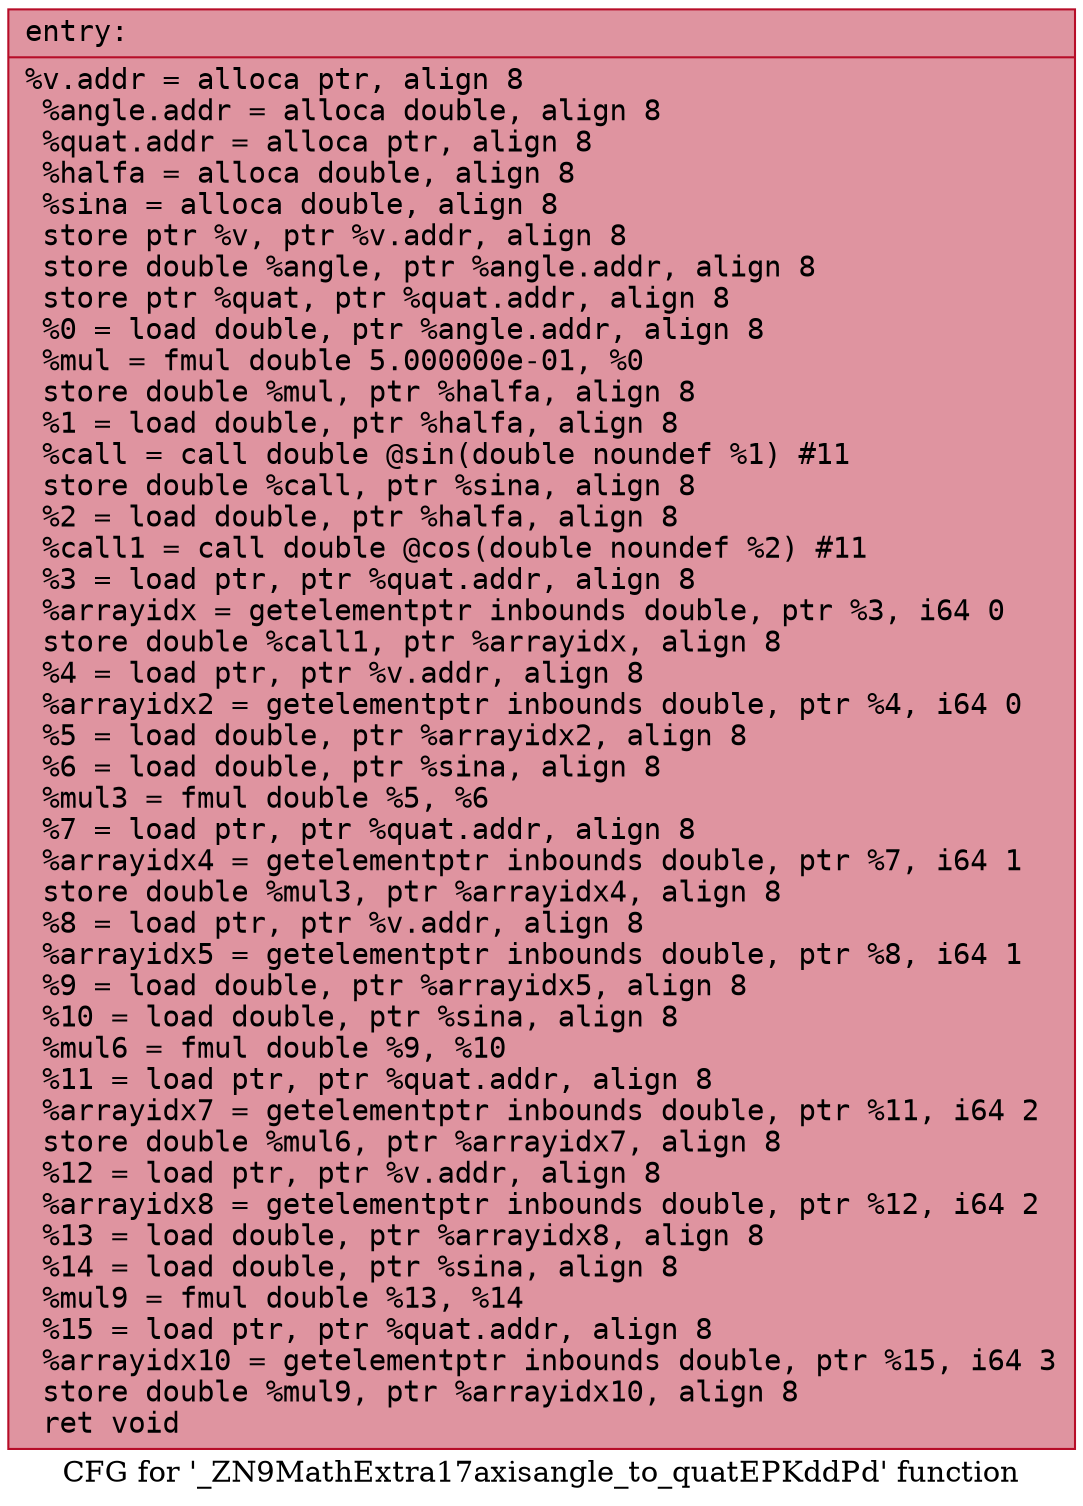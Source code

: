 digraph "CFG for '_ZN9MathExtra17axisangle_to_quatEPKddPd' function" {
	label="CFG for '_ZN9MathExtra17axisangle_to_quatEPKddPd' function";

	Node0x555825d0b900 [shape=record,color="#b70d28ff", style=filled, fillcolor="#b70d2870" fontname="Courier",label="{entry:\l|  %v.addr = alloca ptr, align 8\l  %angle.addr = alloca double, align 8\l  %quat.addr = alloca ptr, align 8\l  %halfa = alloca double, align 8\l  %sina = alloca double, align 8\l  store ptr %v, ptr %v.addr, align 8\l  store double %angle, ptr %angle.addr, align 8\l  store ptr %quat, ptr %quat.addr, align 8\l  %0 = load double, ptr %angle.addr, align 8\l  %mul = fmul double 5.000000e-01, %0\l  store double %mul, ptr %halfa, align 8\l  %1 = load double, ptr %halfa, align 8\l  %call = call double @sin(double noundef %1) #11\l  store double %call, ptr %sina, align 8\l  %2 = load double, ptr %halfa, align 8\l  %call1 = call double @cos(double noundef %2) #11\l  %3 = load ptr, ptr %quat.addr, align 8\l  %arrayidx = getelementptr inbounds double, ptr %3, i64 0\l  store double %call1, ptr %arrayidx, align 8\l  %4 = load ptr, ptr %v.addr, align 8\l  %arrayidx2 = getelementptr inbounds double, ptr %4, i64 0\l  %5 = load double, ptr %arrayidx2, align 8\l  %6 = load double, ptr %sina, align 8\l  %mul3 = fmul double %5, %6\l  %7 = load ptr, ptr %quat.addr, align 8\l  %arrayidx4 = getelementptr inbounds double, ptr %7, i64 1\l  store double %mul3, ptr %arrayidx4, align 8\l  %8 = load ptr, ptr %v.addr, align 8\l  %arrayidx5 = getelementptr inbounds double, ptr %8, i64 1\l  %9 = load double, ptr %arrayidx5, align 8\l  %10 = load double, ptr %sina, align 8\l  %mul6 = fmul double %9, %10\l  %11 = load ptr, ptr %quat.addr, align 8\l  %arrayidx7 = getelementptr inbounds double, ptr %11, i64 2\l  store double %mul6, ptr %arrayidx7, align 8\l  %12 = load ptr, ptr %v.addr, align 8\l  %arrayidx8 = getelementptr inbounds double, ptr %12, i64 2\l  %13 = load double, ptr %arrayidx8, align 8\l  %14 = load double, ptr %sina, align 8\l  %mul9 = fmul double %13, %14\l  %15 = load ptr, ptr %quat.addr, align 8\l  %arrayidx10 = getelementptr inbounds double, ptr %15, i64 3\l  store double %mul9, ptr %arrayidx10, align 8\l  ret void\l}"];
}
